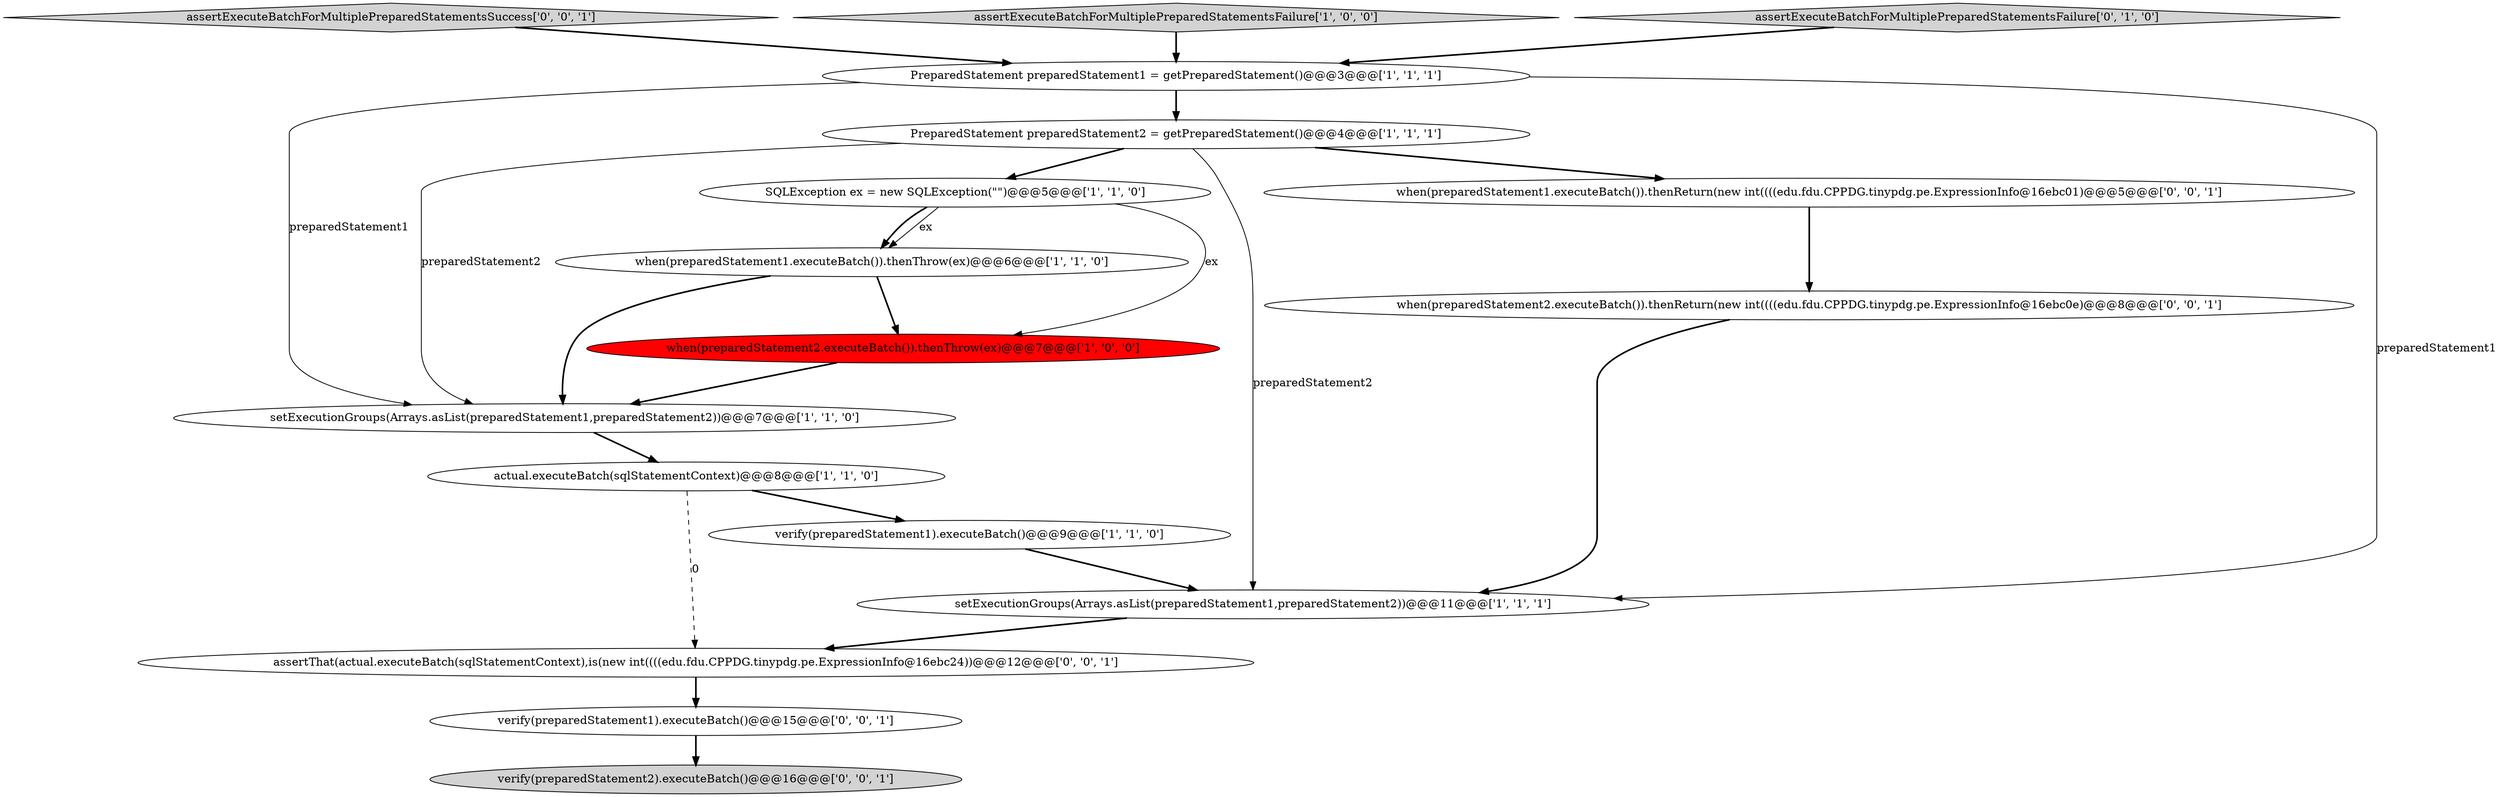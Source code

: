digraph {
7 [style = filled, label = "PreparedStatement preparedStatement2 = getPreparedStatement()@@@4@@@['1', '1', '1']", fillcolor = white, shape = ellipse image = "AAA0AAABBB1BBB"];
8 [style = filled, label = "when(preparedStatement1.executeBatch()).thenThrow(ex)@@@6@@@['1', '1', '0']", fillcolor = white, shape = ellipse image = "AAA0AAABBB1BBB"];
0 [style = filled, label = "SQLException ex = new SQLException(\"\")@@@5@@@['1', '1', '0']", fillcolor = white, shape = ellipse image = "AAA0AAABBB1BBB"];
6 [style = filled, label = "verify(preparedStatement1).executeBatch()@@@9@@@['1', '1', '0']", fillcolor = white, shape = ellipse image = "AAA0AAABBB1BBB"];
9 [style = filled, label = "when(preparedStatement2.executeBatch()).thenThrow(ex)@@@7@@@['1', '0', '0']", fillcolor = red, shape = ellipse image = "AAA1AAABBB1BBB"];
2 [style = filled, label = "setExecutionGroups(Arrays.asList(preparedStatement1,preparedStatement2))@@@11@@@['1', '1', '1']", fillcolor = white, shape = ellipse image = "AAA0AAABBB1BBB"];
12 [style = filled, label = "assertThat(actual.executeBatch(sqlStatementContext),is(new int((((edu.fdu.CPPDG.tinypdg.pe.ExpressionInfo@16ebc24))@@@12@@@['0', '0', '1']", fillcolor = white, shape = ellipse image = "AAA0AAABBB3BBB"];
13 [style = filled, label = "verify(preparedStatement2).executeBatch()@@@16@@@['0', '0', '1']", fillcolor = lightgray, shape = ellipse image = "AAA0AAABBB3BBB"];
15 [style = filled, label = "when(preparedStatement1.executeBatch()).thenReturn(new int((((edu.fdu.CPPDG.tinypdg.pe.ExpressionInfo@16ebc01)@@@5@@@['0', '0', '1']", fillcolor = white, shape = ellipse image = "AAA0AAABBB3BBB"];
4 [style = filled, label = "actual.executeBatch(sqlStatementContext)@@@8@@@['1', '1', '0']", fillcolor = white, shape = ellipse image = "AAA0AAABBB1BBB"];
5 [style = filled, label = "setExecutionGroups(Arrays.asList(preparedStatement1,preparedStatement2))@@@7@@@['1', '1', '0']", fillcolor = white, shape = ellipse image = "AAA0AAABBB1BBB"];
14 [style = filled, label = "assertExecuteBatchForMultiplePreparedStatementsSuccess['0', '0', '1']", fillcolor = lightgray, shape = diamond image = "AAA0AAABBB3BBB"];
3 [style = filled, label = "assertExecuteBatchForMultiplePreparedStatementsFailure['1', '0', '0']", fillcolor = lightgray, shape = diamond image = "AAA0AAABBB1BBB"];
10 [style = filled, label = "assertExecuteBatchForMultiplePreparedStatementsFailure['0', '1', '0']", fillcolor = lightgray, shape = diamond image = "AAA0AAABBB2BBB"];
11 [style = filled, label = "when(preparedStatement2.executeBatch()).thenReturn(new int((((edu.fdu.CPPDG.tinypdg.pe.ExpressionInfo@16ebc0e)@@@8@@@['0', '0', '1']", fillcolor = white, shape = ellipse image = "AAA0AAABBB3BBB"];
1 [style = filled, label = "PreparedStatement preparedStatement1 = getPreparedStatement()@@@3@@@['1', '1', '1']", fillcolor = white, shape = ellipse image = "AAA0AAABBB1BBB"];
16 [style = filled, label = "verify(preparedStatement1).executeBatch()@@@15@@@['0', '0', '1']", fillcolor = white, shape = ellipse image = "AAA0AAABBB3BBB"];
16->13 [style = bold, label=""];
3->1 [style = bold, label=""];
4->6 [style = bold, label=""];
1->2 [style = solid, label="preparedStatement1"];
0->9 [style = solid, label="ex"];
7->0 [style = bold, label=""];
12->16 [style = bold, label=""];
1->7 [style = bold, label=""];
11->2 [style = bold, label=""];
7->2 [style = solid, label="preparedStatement2"];
14->1 [style = bold, label=""];
2->12 [style = bold, label=""];
4->12 [style = dashed, label="0"];
6->2 [style = bold, label=""];
0->8 [style = solid, label="ex"];
15->11 [style = bold, label=""];
8->5 [style = bold, label=""];
7->5 [style = solid, label="preparedStatement2"];
5->4 [style = bold, label=""];
1->5 [style = solid, label="preparedStatement1"];
0->8 [style = bold, label=""];
8->9 [style = bold, label=""];
9->5 [style = bold, label=""];
7->15 [style = bold, label=""];
10->1 [style = bold, label=""];
}
